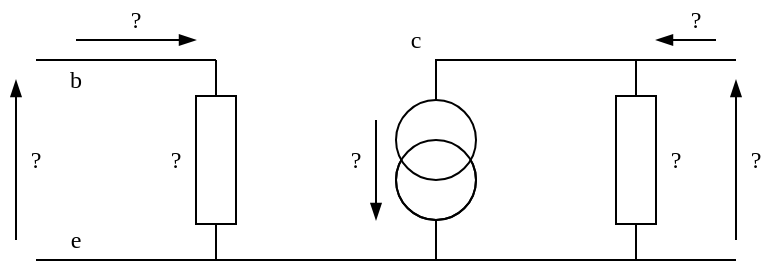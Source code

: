 <mxfile version="20.8.16" type="device"><diagram name="Page-1" id="jxhTqqmbb8xr1zSB0gBC"><mxGraphModel dx="683" dy="402" grid="1" gridSize="10" guides="1" tooltips="1" connect="1" arrows="1" fold="1" page="1" pageScale="1" pageWidth="827" pageHeight="1169" math="0" shadow="0"><root><mxCell id="0"/><mxCell id="1" parent="0"/><mxCell id="9ZbnO4habpGxWoH6Saf2-1" value="" style="pointerEvents=1;verticalLabelPosition=bottom;shadow=0;dashed=0;align=center;html=1;verticalAlign=top;shape=mxgraph.electrical.resistors.resistor_1;rotation=90;" vertex="1" parent="1"><mxGeometry x="210" y="420" width="100" height="20" as="geometry"/></mxCell><mxCell id="9ZbnO4habpGxWoH6Saf2-6" style="edgeStyle=orthogonalEdgeStyle;rounded=0;orthogonalLoop=1;jettySize=auto;html=1;exitX=0;exitY=0.5;exitDx=0;exitDy=0;exitPerimeter=0;entryX=0.5;entryY=0;entryDx=0;entryDy=0;entryPerimeter=0;fontFamily=Charter;endArrow=none;endFill=0;" edge="1" parent="1" source="9ZbnO4habpGxWoH6Saf2-2" target="9ZbnO4habpGxWoH6Saf2-3"><mxGeometry relative="1" as="geometry"><Array as="points"><mxPoint x="370" y="380"/></Array></mxGeometry></mxCell><mxCell id="9ZbnO4habpGxWoH6Saf2-7" style="edgeStyle=orthogonalEdgeStyle;rounded=0;orthogonalLoop=1;jettySize=auto;html=1;exitX=1;exitY=0.5;exitDx=0;exitDy=0;exitPerimeter=0;entryX=0.5;entryY=1;entryDx=0;entryDy=0;entryPerimeter=0;fontFamily=Charter;endArrow=none;endFill=0;" edge="1" parent="1" source="9ZbnO4habpGxWoH6Saf2-2" target="9ZbnO4habpGxWoH6Saf2-3"><mxGeometry relative="1" as="geometry"><Array as="points"><mxPoint x="370" y="480"/></Array></mxGeometry></mxCell><mxCell id="9ZbnO4habpGxWoH6Saf2-2" value="" style="pointerEvents=1;verticalLabelPosition=bottom;shadow=0;dashed=0;align=center;html=1;verticalAlign=top;shape=mxgraph.electrical.resistors.resistor_1;rotation=90;" vertex="1" parent="1"><mxGeometry x="420" y="420" width="100" height="20" as="geometry"/></mxCell><mxCell id="9ZbnO4habpGxWoH6Saf2-3" value="" style="pointerEvents=1;verticalLabelPosition=bottom;shadow=0;dashed=0;align=center;html=1;verticalAlign=top;shape=mxgraph.electrical.signal_sources.current_source;" vertex="1" parent="1"><mxGeometry x="350" y="400" width="40" height="60" as="geometry"/></mxCell><mxCell id="9ZbnO4habpGxWoH6Saf2-4" value="?" style="text;html=1;strokeColor=none;fillColor=none;align=center;verticalAlign=middle;whiteSpace=wrap;rounded=0;fontFamily=Charter;" vertex="1" parent="1"><mxGeometry x="320" y="420" width="20" height="20" as="geometry"/></mxCell><mxCell id="9ZbnO4habpGxWoH6Saf2-5" value="" style="endArrow=blockThin;html=1;rounded=0;fontFamily=Charter;endFill=1;" edge="1" parent="1"><mxGeometry width="50" height="50" relative="1" as="geometry"><mxPoint x="340" y="410" as="sourcePoint"/><mxPoint x="340" y="460" as="targetPoint"/></mxGeometry></mxCell><mxCell id="9ZbnO4habpGxWoH6Saf2-8" value="" style="endArrow=none;html=1;rounded=0;fontFamily=Charter;entryX=0;entryY=0.5;entryDx=0;entryDy=0;entryPerimeter=0;" edge="1" parent="1" target="9ZbnO4habpGxWoH6Saf2-2"><mxGeometry width="50" height="50" relative="1" as="geometry"><mxPoint x="520" y="380" as="sourcePoint"/><mxPoint x="380" y="430" as="targetPoint"/></mxGeometry></mxCell><mxCell id="9ZbnO4habpGxWoH6Saf2-9" value="" style="endArrow=none;html=1;rounded=0;fontFamily=Charter;entryX=0;entryY=0.5;entryDx=0;entryDy=0;entryPerimeter=0;" edge="1" parent="1"><mxGeometry width="50" height="50" relative="1" as="geometry"><mxPoint x="520" y="480" as="sourcePoint"/><mxPoint x="470" y="480" as="targetPoint"/></mxGeometry></mxCell><mxCell id="9ZbnO4habpGxWoH6Saf2-10" value="" style="endArrow=none;html=1;rounded=0;fontFamily=Charter;" edge="1" parent="1"><mxGeometry width="50" height="50" relative="1" as="geometry"><mxPoint x="260" y="380" as="sourcePoint"/><mxPoint x="170" y="380" as="targetPoint"/></mxGeometry></mxCell><mxCell id="9ZbnO4habpGxWoH6Saf2-11" value="" style="endArrow=none;html=1;rounded=0;fontFamily=Charter;" edge="1" parent="1"><mxGeometry width="50" height="50" relative="1" as="geometry"><mxPoint x="370" y="480" as="sourcePoint"/><mxPoint x="170" y="480" as="targetPoint"/></mxGeometry></mxCell><mxCell id="9ZbnO4habpGxWoH6Saf2-12" value="" style="endArrow=blockThin;html=1;rounded=0;fontFamily=Charter;endFill=1;" edge="1" parent="1"><mxGeometry width="50" height="50" relative="1" as="geometry"><mxPoint x="190" y="370" as="sourcePoint"/><mxPoint x="250" y="370" as="targetPoint"/></mxGeometry></mxCell><mxCell id="9ZbnO4habpGxWoH6Saf2-13" value="" style="endArrow=blockThin;html=1;rounded=0;fontFamily=Charter;endFill=1;" edge="1" parent="1"><mxGeometry width="50" height="50" relative="1" as="geometry"><mxPoint x="510" y="370" as="sourcePoint"/><mxPoint x="480" y="370" as="targetPoint"/></mxGeometry></mxCell><mxCell id="9ZbnO4habpGxWoH6Saf2-14" value="?" style="text;html=1;strokeColor=none;fillColor=none;align=center;verticalAlign=middle;whiteSpace=wrap;rounded=0;fontFamily=Charter;" vertex="1" parent="1"><mxGeometry x="490" y="350" width="20" height="20" as="geometry"/></mxCell><mxCell id="9ZbnO4habpGxWoH6Saf2-15" value="?" style="text;html=1;strokeColor=none;fillColor=none;align=center;verticalAlign=middle;whiteSpace=wrap;rounded=0;fontFamily=Charter;" vertex="1" parent="1"><mxGeometry x="480" y="420" width="20" height="20" as="geometry"/></mxCell><mxCell id="9ZbnO4habpGxWoH6Saf2-16" value="?" style="text;html=1;strokeColor=none;fillColor=none;align=center;verticalAlign=middle;whiteSpace=wrap;rounded=0;fontFamily=Charter;" vertex="1" parent="1"><mxGeometry x="210" y="350" width="20" height="20" as="geometry"/></mxCell><mxCell id="9ZbnO4habpGxWoH6Saf2-17" value="?" style="text;html=1;strokeColor=none;fillColor=none;align=center;verticalAlign=middle;whiteSpace=wrap;rounded=0;fontFamily=Charter;" vertex="1" parent="1"><mxGeometry x="230" y="420" width="20" height="20" as="geometry"/></mxCell><mxCell id="9ZbnO4habpGxWoH6Saf2-18" value="c" style="text;html=1;strokeColor=none;fillColor=none;align=center;verticalAlign=middle;whiteSpace=wrap;rounded=0;fontFamily=Charter;" vertex="1" parent="1"><mxGeometry x="350" y="360" width="20" height="20" as="geometry"/></mxCell><mxCell id="9ZbnO4habpGxWoH6Saf2-20" value="b" style="text;html=1;strokeColor=none;fillColor=none;align=center;verticalAlign=middle;whiteSpace=wrap;rounded=0;fontFamily=Charter;" vertex="1" parent="1"><mxGeometry x="180" y="380" width="20" height="20" as="geometry"/></mxCell><mxCell id="9ZbnO4habpGxWoH6Saf2-21" value="e" style="text;html=1;strokeColor=none;fillColor=none;align=center;verticalAlign=middle;whiteSpace=wrap;rounded=0;fontFamily=Charter;" vertex="1" parent="1"><mxGeometry x="180" y="460" width="20" height="20" as="geometry"/></mxCell><mxCell id="9ZbnO4habpGxWoH6Saf2-22" value="" style="endArrow=blockThin;html=1;rounded=0;fontFamily=Charter;endFill=1;" edge="1" parent="1"><mxGeometry width="50" height="50" relative="1" as="geometry"><mxPoint x="160" y="470" as="sourcePoint"/><mxPoint x="160" y="390" as="targetPoint"/></mxGeometry></mxCell><mxCell id="9ZbnO4habpGxWoH6Saf2-23" value="?" style="text;html=1;strokeColor=none;fillColor=none;align=center;verticalAlign=middle;whiteSpace=wrap;rounded=0;fontFamily=Charter;" vertex="1" parent="1"><mxGeometry x="160" y="420" width="20" height="20" as="geometry"/></mxCell><mxCell id="9ZbnO4habpGxWoH6Saf2-24" value="" style="endArrow=blockThin;html=1;rounded=0;fontFamily=Charter;endFill=1;" edge="1" parent="1"><mxGeometry width="50" height="50" relative="1" as="geometry"><mxPoint x="520" y="470" as="sourcePoint"/><mxPoint x="520" y="390" as="targetPoint"/></mxGeometry></mxCell><mxCell id="9ZbnO4habpGxWoH6Saf2-25" value="?" style="text;html=1;strokeColor=none;fillColor=none;align=center;verticalAlign=middle;whiteSpace=wrap;rounded=0;fontFamily=Charter;" vertex="1" parent="1"><mxGeometry x="520" y="420" width="20" height="20" as="geometry"/></mxCell></root></mxGraphModel></diagram></mxfile>